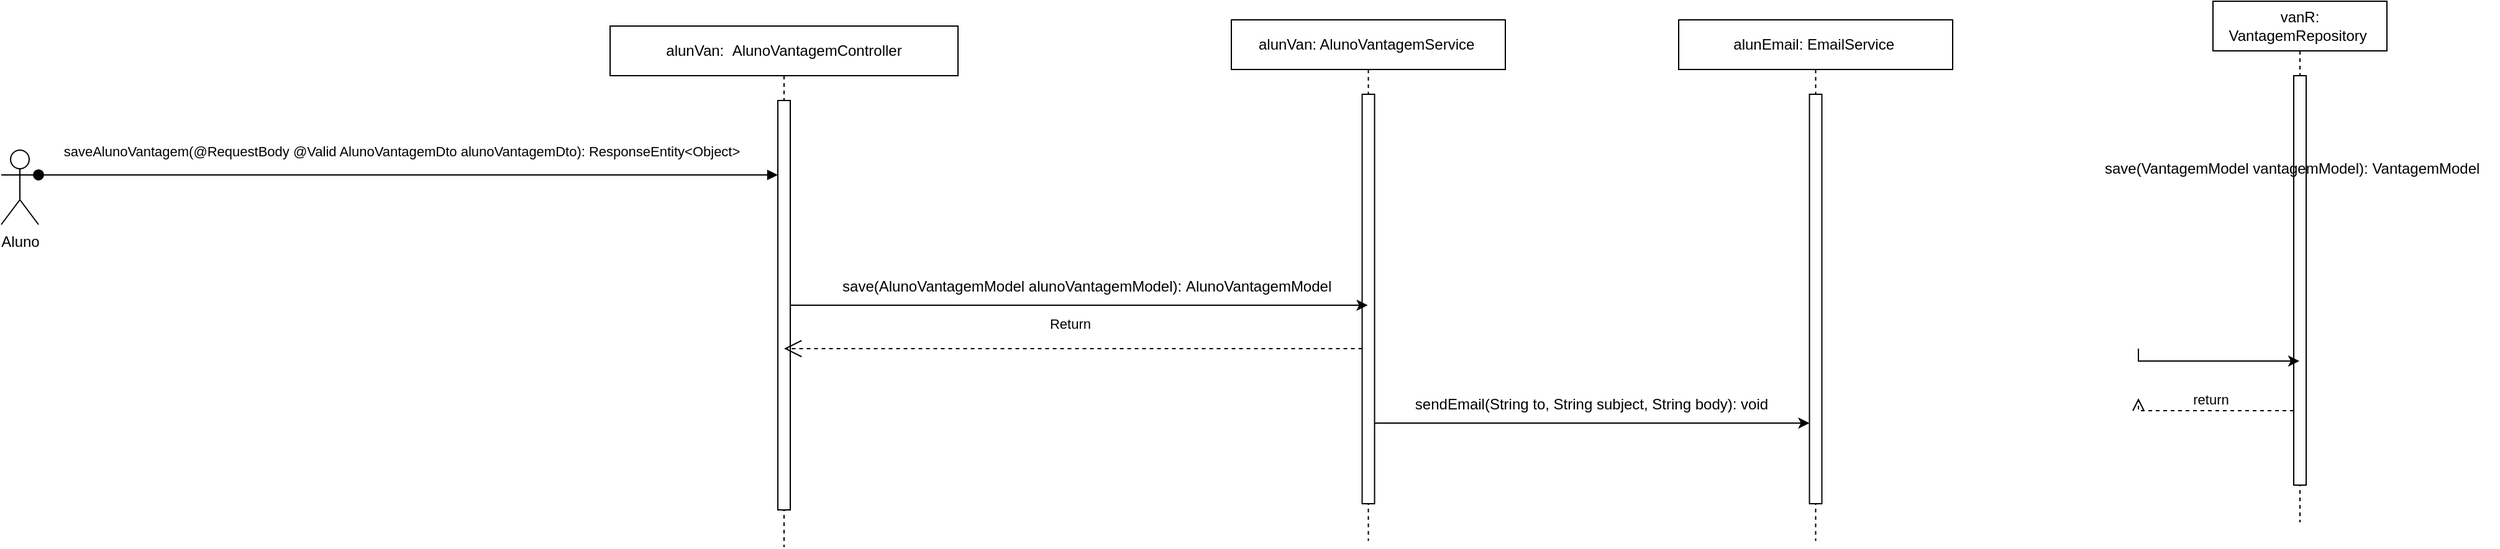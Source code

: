 <mxfile version="21.3.3" type="github">
  <diagram name="Page-1" id="2YBvvXClWsGukQMizWep">
    <mxGraphModel dx="1970" dy="459" grid="1" gridSize="10" guides="1" tooltips="1" connect="1" arrows="1" fold="1" page="1" pageScale="1" pageWidth="850" pageHeight="1100" math="0" shadow="0">
      <root>
        <mxCell id="0" />
        <mxCell id="1" parent="0" />
        <mxCell id="SqmqARdED-hJMlYGhAiN-31" value="Aluno" style="shape=umlActor;verticalLabelPosition=bottom;verticalAlign=top;html=1;outlineConnect=0;" parent="1" vertex="1">
          <mxGeometry x="-430" y="200" width="30" height="60" as="geometry" />
        </mxCell>
        <mxCell id="SqmqARdED-hJMlYGhAiN-32" value="alunVan:&amp;nbsp;&amp;nbsp;&lt;span style=&quot;background-color: initial;&quot;&gt;AlunoVantagemController&lt;/span&gt;" style="shape=umlLifeline;perimeter=lifelinePerimeter;whiteSpace=wrap;html=1;container=0;dropTarget=0;collapsible=0;recursiveResize=0;outlineConnect=0;portConstraint=eastwest;newEdgeStyle={&quot;edgeStyle&quot;:&quot;elbowEdgeStyle&quot;,&quot;elbow&quot;:&quot;vertical&quot;,&quot;curved&quot;:0,&quot;rounded&quot;:0};" parent="1" vertex="1">
          <mxGeometry x="60" y="100" width="280" height="420" as="geometry" />
        </mxCell>
        <mxCell id="SqmqARdED-hJMlYGhAiN-33" value="" style="html=1;points=[];perimeter=orthogonalPerimeter;outlineConnect=0;targetShapes=umlLifeline;portConstraint=eastwest;newEdgeStyle={&quot;edgeStyle&quot;:&quot;elbowEdgeStyle&quot;,&quot;elbow&quot;:&quot;vertical&quot;,&quot;curved&quot;:0,&quot;rounded&quot;:0};" parent="SqmqARdED-hJMlYGhAiN-32" vertex="1">
          <mxGeometry x="135" y="60" width="10" height="330" as="geometry" />
        </mxCell>
        <mxCell id="SqmqARdED-hJMlYGhAiN-34" value="saveAlunoVantagem(@RequestBody @Valid AlunoVantagemDto alunoVantagemDto):&amp;nbsp;ResponseEntity&amp;lt;Object&amp;gt;" style="html=1;verticalAlign=bottom;startArrow=oval;endArrow=block;startSize=8;edgeStyle=elbowEdgeStyle;elbow=vertical;curved=0;rounded=0;exitX=1;exitY=0.333;exitDx=0;exitDy=0;exitPerimeter=0;" parent="1" source="SqmqARdED-hJMlYGhAiN-31" target="SqmqARdED-hJMlYGhAiN-33" edge="1">
          <mxGeometry x="-0.018" y="10" relative="1" as="geometry">
            <mxPoint x="10" y="390" as="sourcePoint" />
            <mxPoint x="210" y="220" as="targetPoint" />
            <Array as="points">
              <mxPoint x="50" y="220" />
              <mxPoint y="240" />
            </Array>
            <mxPoint as="offset" />
          </mxGeometry>
        </mxCell>
        <mxCell id="SqmqARdED-hJMlYGhAiN-35" value="alunVan: AlunoVantagemService&amp;nbsp;" style="shape=umlLifeline;perimeter=lifelinePerimeter;whiteSpace=wrap;html=1;container=0;dropTarget=0;collapsible=0;recursiveResize=0;outlineConnect=0;portConstraint=eastwest;newEdgeStyle={&quot;edgeStyle&quot;:&quot;elbowEdgeStyle&quot;,&quot;elbow&quot;:&quot;vertical&quot;,&quot;curved&quot;:0,&quot;rounded&quot;:0};" parent="1" vertex="1">
          <mxGeometry x="560" y="95" width="220.5" height="420" as="geometry" />
        </mxCell>
        <mxCell id="SqmqARdED-hJMlYGhAiN-36" value="" style="html=1;points=[];perimeter=orthogonalPerimeter;outlineConnect=0;targetShapes=umlLifeline;portConstraint=eastwest;newEdgeStyle={&quot;edgeStyle&quot;:&quot;elbowEdgeStyle&quot;,&quot;elbow&quot;:&quot;vertical&quot;,&quot;curved&quot;:0,&quot;rounded&quot;:0};" parent="SqmqARdED-hJMlYGhAiN-35" vertex="1">
          <mxGeometry x="105.25" y="60" width="10" height="330" as="geometry" />
        </mxCell>
        <mxCell id="SqmqARdED-hJMlYGhAiN-37" value="return" style="html=1;verticalAlign=bottom;endArrow=open;dashed=1;endSize=8;edgeStyle=elbowEdgeStyle;elbow=vertical;curved=0;rounded=0;" parent="1" source="SqmqARdED-hJMlYGhAiN-41" edge="1">
          <mxGeometry relative="1" as="geometry">
            <mxPoint x="1290" y="400" as="targetPoint" />
            <Array as="points">
              <mxPoint x="1320" y="410" />
              <mxPoint x="1110.5" y="430" />
              <mxPoint x="915.5" y="550" />
              <mxPoint x="1170.5" y="520" />
              <mxPoint x="1050.5" y="520" />
            </Array>
            <mxPoint x="1180" y="420" as="sourcePoint" />
          </mxGeometry>
        </mxCell>
        <mxCell id="SqmqARdED-hJMlYGhAiN-38" style="edgeStyle=elbowEdgeStyle;rounded=0;orthogonalLoop=1;jettySize=auto;html=1;elbow=vertical;curved=0;" parent="1" source="SqmqARdED-hJMlYGhAiN-33" target="SqmqARdED-hJMlYGhAiN-35" edge="1">
          <mxGeometry relative="1" as="geometry" />
        </mxCell>
        <mxCell id="SqmqARdED-hJMlYGhAiN-39" value="save(AlunoVantagemModel alunoVantagemModel):&amp;nbsp;AlunoVantagemModel&amp;nbsp;" style="text;html=1;align=center;verticalAlign=middle;resizable=0;points=[];autosize=1;strokeColor=none;fillColor=none;" parent="1" vertex="1">
          <mxGeometry x="235" y="295" width="420" height="30" as="geometry" />
        </mxCell>
        <mxCell id="SqmqARdED-hJMlYGhAiN-40" value="vanR: VantagemRepository&amp;nbsp;" style="shape=umlLifeline;perimeter=lifelinePerimeter;whiteSpace=wrap;html=1;container=0;dropTarget=0;collapsible=0;recursiveResize=0;outlineConnect=0;portConstraint=eastwest;newEdgeStyle={&quot;edgeStyle&quot;:&quot;elbowEdgeStyle&quot;,&quot;elbow&quot;:&quot;vertical&quot;,&quot;curved&quot;:0,&quot;rounded&quot;:0};" parent="1" vertex="1">
          <mxGeometry x="1350" y="80" width="140" height="420" as="geometry" />
        </mxCell>
        <mxCell id="SqmqARdED-hJMlYGhAiN-41" value="" style="html=1;points=[];perimeter=orthogonalPerimeter;outlineConnect=0;targetShapes=umlLifeline;portConstraint=eastwest;newEdgeStyle={&quot;edgeStyle&quot;:&quot;elbowEdgeStyle&quot;,&quot;elbow&quot;:&quot;vertical&quot;,&quot;curved&quot;:0,&quot;rounded&quot;:0};" parent="SqmqARdED-hJMlYGhAiN-40" vertex="1">
          <mxGeometry x="65" y="60" width="10" height="330" as="geometry" />
        </mxCell>
        <mxCell id="SqmqARdED-hJMlYGhAiN-42" style="edgeStyle=elbowEdgeStyle;rounded=0;orthogonalLoop=1;jettySize=auto;html=1;elbow=vertical;curved=0;" parent="1" target="SqmqARdED-hJMlYGhAiN-40" edge="1">
          <mxGeometry relative="1" as="geometry">
            <Array as="points">
              <mxPoint x="870" y="370" />
            </Array>
            <mxPoint x="1290" y="360" as="sourcePoint" />
          </mxGeometry>
        </mxCell>
        <mxCell id="SqmqARdED-hJMlYGhAiN-43" value="save(VantagemModel vantagemModel):&amp;nbsp;VantagemModel&amp;nbsp;" style="text;html=1;align=center;verticalAlign=middle;resizable=0;points=[];autosize=1;strokeColor=none;fillColor=none;" parent="1" vertex="1">
          <mxGeometry x="1250" y="200" width="330" height="30" as="geometry" />
        </mxCell>
        <mxCell id="tae8RekhbDJZjGjQk9bk-1" value="alunEmail: EmailService&amp;nbsp;" style="shape=umlLifeline;perimeter=lifelinePerimeter;whiteSpace=wrap;html=1;container=0;dropTarget=0;collapsible=0;recursiveResize=0;outlineConnect=0;portConstraint=eastwest;newEdgeStyle={&quot;edgeStyle&quot;:&quot;elbowEdgeStyle&quot;,&quot;elbow&quot;:&quot;vertical&quot;,&quot;curved&quot;:0,&quot;rounded&quot;:0};" vertex="1" parent="1">
          <mxGeometry x="920" y="95" width="220.5" height="420" as="geometry" />
        </mxCell>
        <mxCell id="tae8RekhbDJZjGjQk9bk-2" value="" style="html=1;points=[];perimeter=orthogonalPerimeter;outlineConnect=0;targetShapes=umlLifeline;portConstraint=eastwest;newEdgeStyle={&quot;edgeStyle&quot;:&quot;elbowEdgeStyle&quot;,&quot;elbow&quot;:&quot;vertical&quot;,&quot;curved&quot;:0,&quot;rounded&quot;:0};" vertex="1" parent="tae8RekhbDJZjGjQk9bk-1">
          <mxGeometry x="105.25" y="60" width="10" height="330" as="geometry" />
        </mxCell>
        <mxCell id="tae8RekhbDJZjGjQk9bk-3" style="edgeStyle=elbowEdgeStyle;rounded=0;orthogonalLoop=1;jettySize=auto;html=1;elbow=vertical;curved=0;" edge="1" parent="1" source="SqmqARdED-hJMlYGhAiN-36" target="tae8RekhbDJZjGjQk9bk-2">
          <mxGeometry relative="1" as="geometry">
            <mxPoint x="215" y="335" as="sourcePoint" />
            <mxPoint x="680" y="335" as="targetPoint" />
            <Array as="points">
              <mxPoint x="860" y="420" />
            </Array>
          </mxGeometry>
        </mxCell>
        <mxCell id="tae8RekhbDJZjGjQk9bk-6" value="sendEmail(String to, String subject, String body):&amp;nbsp;void" style="text;html=1;strokeColor=none;fillColor=none;align=center;verticalAlign=middle;whiteSpace=wrap;rounded=0;" vertex="1" parent="1">
          <mxGeometry x="690" y="390" width="320" height="30" as="geometry" />
        </mxCell>
        <mxCell id="tae8RekhbDJZjGjQk9bk-4" value="Return" style="endArrow=open;endSize=12;dashed=1;html=1;rounded=0;" edge="1" parent="1" source="SqmqARdED-hJMlYGhAiN-36" target="SqmqARdED-hJMlYGhAiN-32">
          <mxGeometry x="0.01" y="-20" width="160" relative="1" as="geometry">
            <mxPoint x="910" y="350" as="sourcePoint" />
            <mxPoint x="1070" y="350" as="targetPoint" />
            <Array as="points">
              <mxPoint x="430" y="360" />
            </Array>
            <mxPoint as="offset" />
          </mxGeometry>
        </mxCell>
      </root>
    </mxGraphModel>
  </diagram>
</mxfile>
